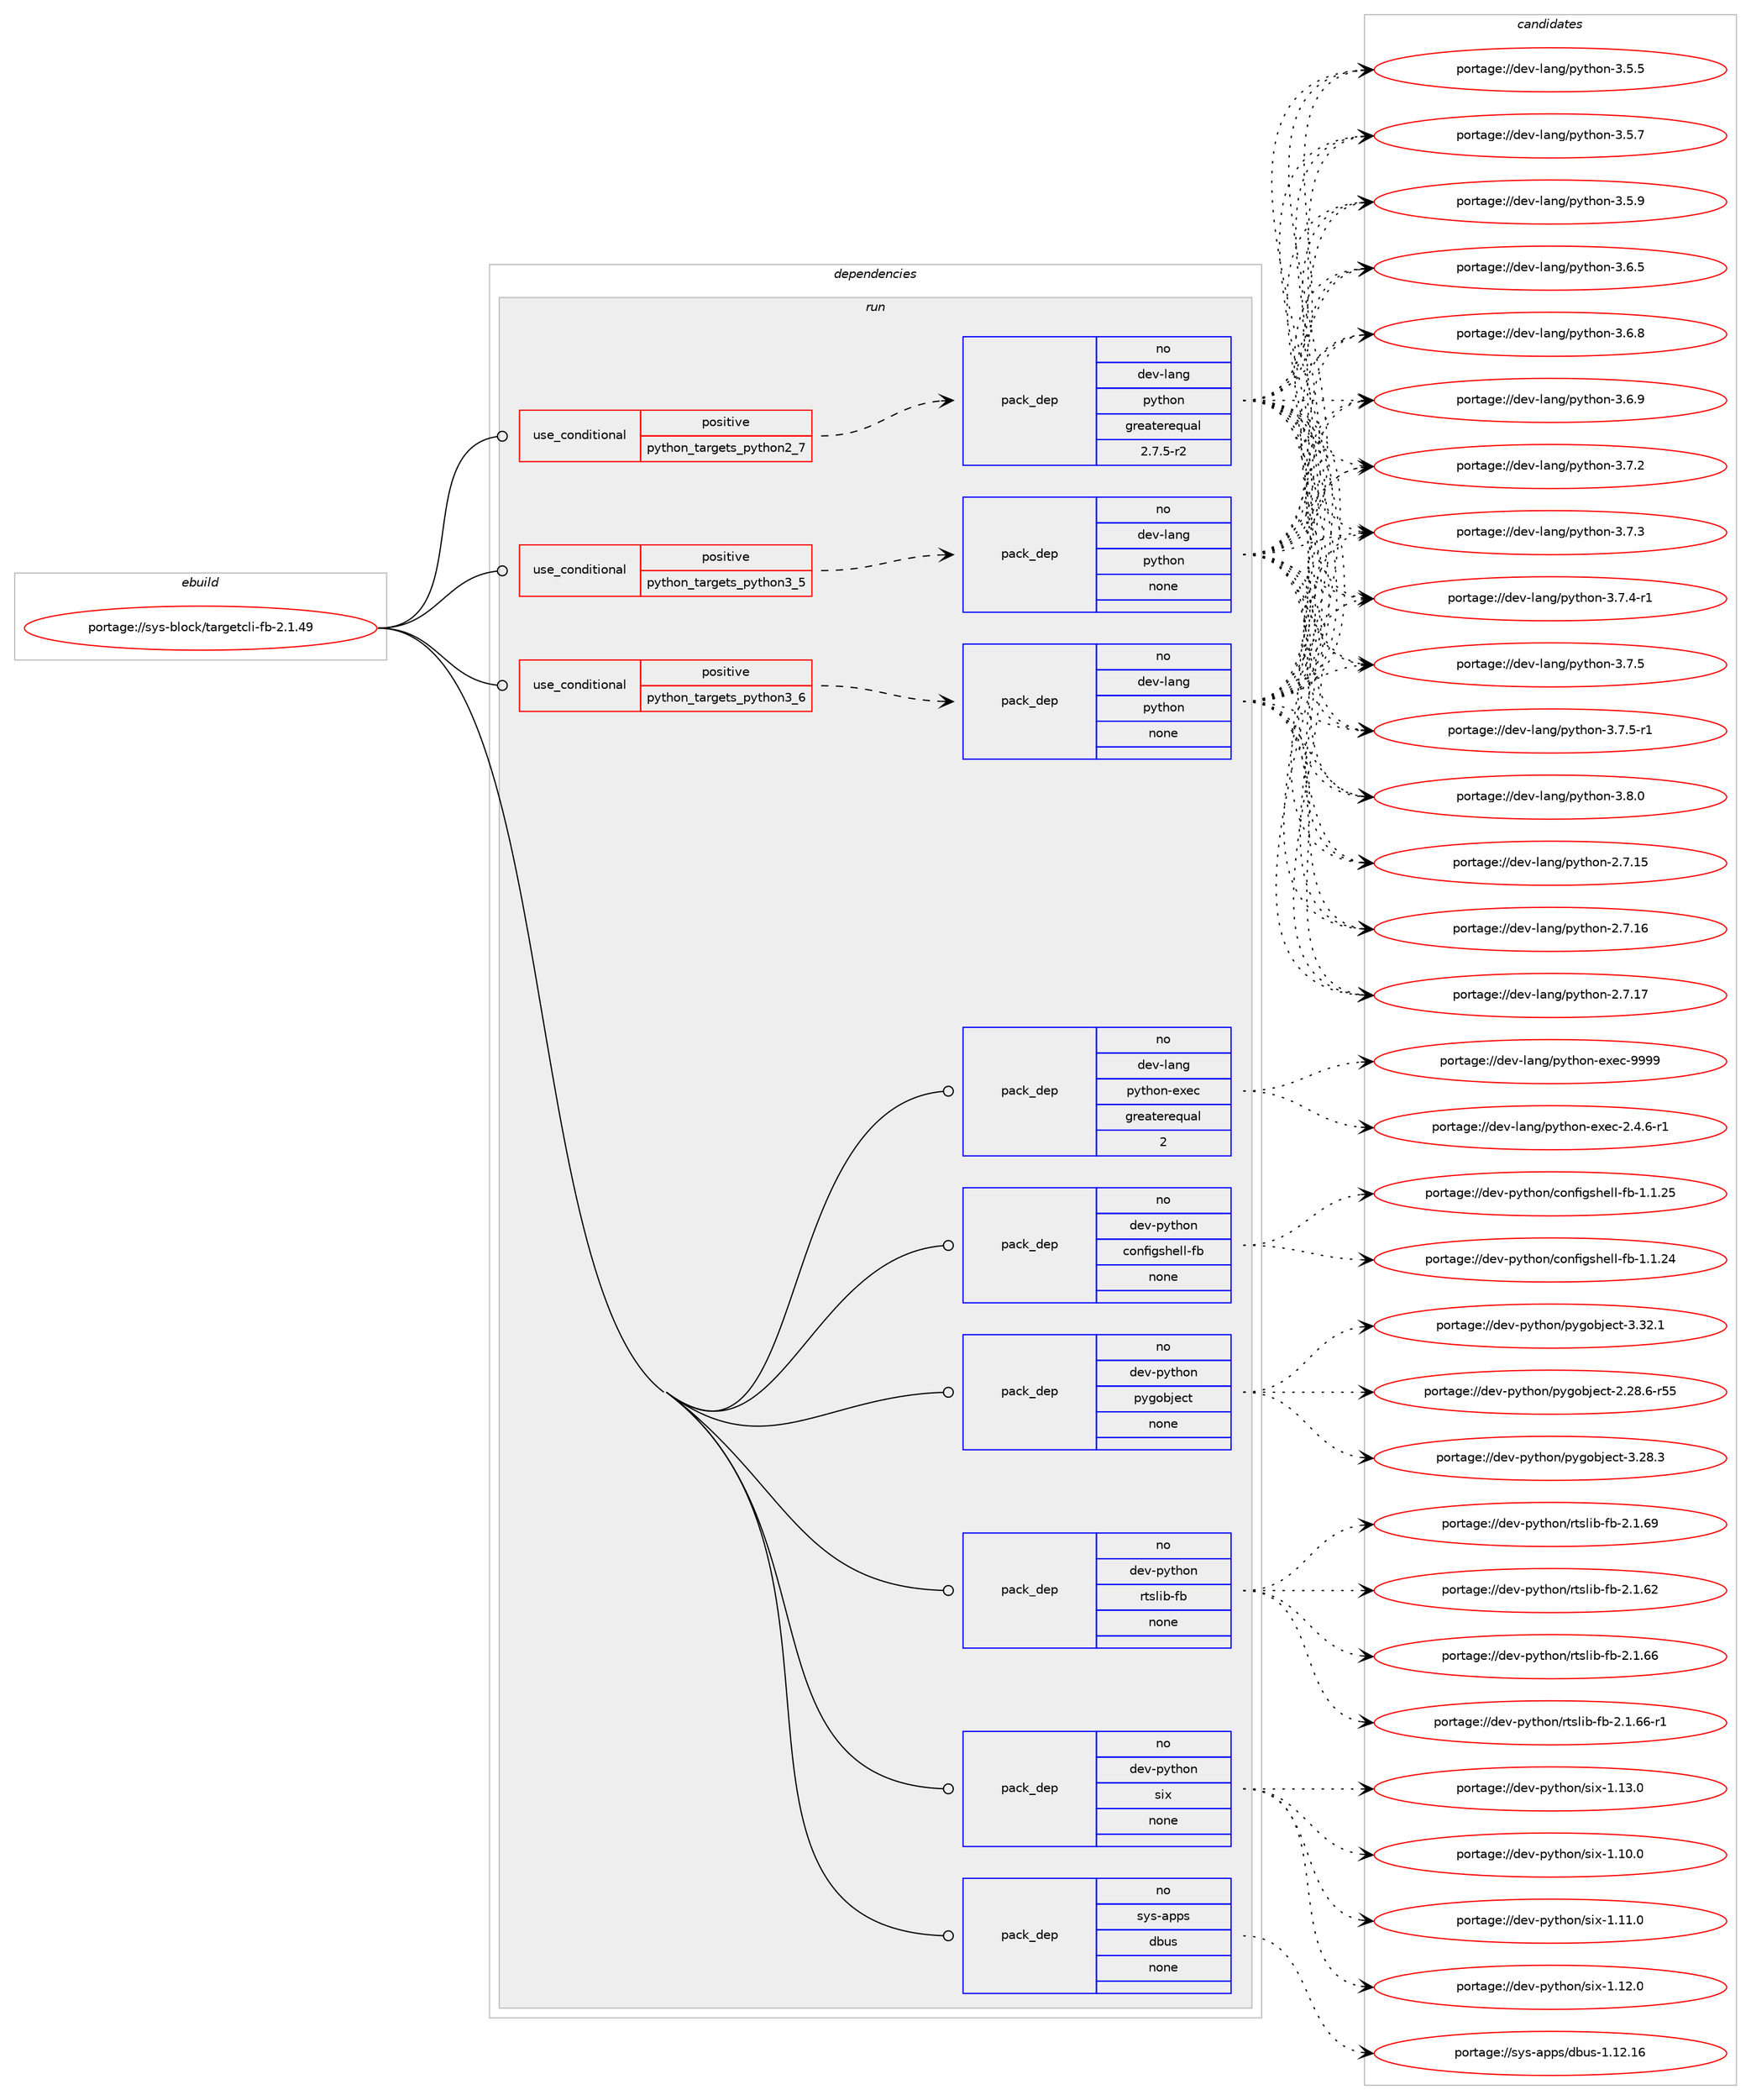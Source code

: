 digraph prolog {

# *************
# Graph options
# *************

newrank=true;
concentrate=true;
compound=true;
graph [rankdir=LR,fontname=Helvetica,fontsize=10,ranksep=1.5];#, ranksep=2.5, nodesep=0.2];
edge  [arrowhead=vee];
node  [fontname=Helvetica,fontsize=10];

# **********
# The ebuild
# **********

subgraph cluster_leftcol {
color=gray;
rank=same;
label=<<i>ebuild</i>>;
id [label="portage://sys-block/targetcli-fb-2.1.49", color=red, width=4, href="../sys-block/targetcli-fb-2.1.49.svg"];
}

# ****************
# The dependencies
# ****************

subgraph cluster_midcol {
color=gray;
label=<<i>dependencies</i>>;
subgraph cluster_compile {
fillcolor="#eeeeee";
style=filled;
label=<<i>compile</i>>;
}
subgraph cluster_compileandrun {
fillcolor="#eeeeee";
style=filled;
label=<<i>compile and run</i>>;
}
subgraph cluster_run {
fillcolor="#eeeeee";
style=filled;
label=<<i>run</i>>;
subgraph cond100873 {
dependency414646 [label=<<TABLE BORDER="0" CELLBORDER="1" CELLSPACING="0" CELLPADDING="4"><TR><TD ROWSPAN="3" CELLPADDING="10">use_conditional</TD></TR><TR><TD>positive</TD></TR><TR><TD>python_targets_python2_7</TD></TR></TABLE>>, shape=none, color=red];
subgraph pack306834 {
dependency414647 [label=<<TABLE BORDER="0" CELLBORDER="1" CELLSPACING="0" CELLPADDING="4" WIDTH="220"><TR><TD ROWSPAN="6" CELLPADDING="30">pack_dep</TD></TR><TR><TD WIDTH="110">no</TD></TR><TR><TD>dev-lang</TD></TR><TR><TD>python</TD></TR><TR><TD>greaterequal</TD></TR><TR><TD>2.7.5-r2</TD></TR></TABLE>>, shape=none, color=blue];
}
dependency414646:e -> dependency414647:w [weight=20,style="dashed",arrowhead="vee"];
}
id:e -> dependency414646:w [weight=20,style="solid",arrowhead="odot"];
subgraph cond100874 {
dependency414648 [label=<<TABLE BORDER="0" CELLBORDER="1" CELLSPACING="0" CELLPADDING="4"><TR><TD ROWSPAN="3" CELLPADDING="10">use_conditional</TD></TR><TR><TD>positive</TD></TR><TR><TD>python_targets_python3_5</TD></TR></TABLE>>, shape=none, color=red];
subgraph pack306835 {
dependency414649 [label=<<TABLE BORDER="0" CELLBORDER="1" CELLSPACING="0" CELLPADDING="4" WIDTH="220"><TR><TD ROWSPAN="6" CELLPADDING="30">pack_dep</TD></TR><TR><TD WIDTH="110">no</TD></TR><TR><TD>dev-lang</TD></TR><TR><TD>python</TD></TR><TR><TD>none</TD></TR><TR><TD></TD></TR></TABLE>>, shape=none, color=blue];
}
dependency414648:e -> dependency414649:w [weight=20,style="dashed",arrowhead="vee"];
}
id:e -> dependency414648:w [weight=20,style="solid",arrowhead="odot"];
subgraph cond100875 {
dependency414650 [label=<<TABLE BORDER="0" CELLBORDER="1" CELLSPACING="0" CELLPADDING="4"><TR><TD ROWSPAN="3" CELLPADDING="10">use_conditional</TD></TR><TR><TD>positive</TD></TR><TR><TD>python_targets_python3_6</TD></TR></TABLE>>, shape=none, color=red];
subgraph pack306836 {
dependency414651 [label=<<TABLE BORDER="0" CELLBORDER="1" CELLSPACING="0" CELLPADDING="4" WIDTH="220"><TR><TD ROWSPAN="6" CELLPADDING="30">pack_dep</TD></TR><TR><TD WIDTH="110">no</TD></TR><TR><TD>dev-lang</TD></TR><TR><TD>python</TD></TR><TR><TD>none</TD></TR><TR><TD></TD></TR></TABLE>>, shape=none, color=blue];
}
dependency414650:e -> dependency414651:w [weight=20,style="dashed",arrowhead="vee"];
}
id:e -> dependency414650:w [weight=20,style="solid",arrowhead="odot"];
subgraph pack306837 {
dependency414652 [label=<<TABLE BORDER="0" CELLBORDER="1" CELLSPACING="0" CELLPADDING="4" WIDTH="220"><TR><TD ROWSPAN="6" CELLPADDING="30">pack_dep</TD></TR><TR><TD WIDTH="110">no</TD></TR><TR><TD>dev-lang</TD></TR><TR><TD>python-exec</TD></TR><TR><TD>greaterequal</TD></TR><TR><TD>2</TD></TR></TABLE>>, shape=none, color=blue];
}
id:e -> dependency414652:w [weight=20,style="solid",arrowhead="odot"];
subgraph pack306838 {
dependency414653 [label=<<TABLE BORDER="0" CELLBORDER="1" CELLSPACING="0" CELLPADDING="4" WIDTH="220"><TR><TD ROWSPAN="6" CELLPADDING="30">pack_dep</TD></TR><TR><TD WIDTH="110">no</TD></TR><TR><TD>dev-python</TD></TR><TR><TD>configshell-fb</TD></TR><TR><TD>none</TD></TR><TR><TD></TD></TR></TABLE>>, shape=none, color=blue];
}
id:e -> dependency414653:w [weight=20,style="solid",arrowhead="odot"];
subgraph pack306839 {
dependency414654 [label=<<TABLE BORDER="0" CELLBORDER="1" CELLSPACING="0" CELLPADDING="4" WIDTH="220"><TR><TD ROWSPAN="6" CELLPADDING="30">pack_dep</TD></TR><TR><TD WIDTH="110">no</TD></TR><TR><TD>dev-python</TD></TR><TR><TD>pygobject</TD></TR><TR><TD>none</TD></TR><TR><TD></TD></TR></TABLE>>, shape=none, color=blue];
}
id:e -> dependency414654:w [weight=20,style="solid",arrowhead="odot"];
subgraph pack306840 {
dependency414655 [label=<<TABLE BORDER="0" CELLBORDER="1" CELLSPACING="0" CELLPADDING="4" WIDTH="220"><TR><TD ROWSPAN="6" CELLPADDING="30">pack_dep</TD></TR><TR><TD WIDTH="110">no</TD></TR><TR><TD>dev-python</TD></TR><TR><TD>rtslib-fb</TD></TR><TR><TD>none</TD></TR><TR><TD></TD></TR></TABLE>>, shape=none, color=blue];
}
id:e -> dependency414655:w [weight=20,style="solid",arrowhead="odot"];
subgraph pack306841 {
dependency414656 [label=<<TABLE BORDER="0" CELLBORDER="1" CELLSPACING="0" CELLPADDING="4" WIDTH="220"><TR><TD ROWSPAN="6" CELLPADDING="30">pack_dep</TD></TR><TR><TD WIDTH="110">no</TD></TR><TR><TD>dev-python</TD></TR><TR><TD>six</TD></TR><TR><TD>none</TD></TR><TR><TD></TD></TR></TABLE>>, shape=none, color=blue];
}
id:e -> dependency414656:w [weight=20,style="solid",arrowhead="odot"];
subgraph pack306842 {
dependency414657 [label=<<TABLE BORDER="0" CELLBORDER="1" CELLSPACING="0" CELLPADDING="4" WIDTH="220"><TR><TD ROWSPAN="6" CELLPADDING="30">pack_dep</TD></TR><TR><TD WIDTH="110">no</TD></TR><TR><TD>sys-apps</TD></TR><TR><TD>dbus</TD></TR><TR><TD>none</TD></TR><TR><TD></TD></TR></TABLE>>, shape=none, color=blue];
}
id:e -> dependency414657:w [weight=20,style="solid",arrowhead="odot"];
}
}

# **************
# The candidates
# **************

subgraph cluster_choices {
rank=same;
color=gray;
label=<<i>candidates</i>>;

subgraph choice306834 {
color=black;
nodesep=1;
choiceportage10010111845108971101034711212111610411111045504655464953 [label="portage://dev-lang/python-2.7.15", color=red, width=4,href="../dev-lang/python-2.7.15.svg"];
choiceportage10010111845108971101034711212111610411111045504655464954 [label="portage://dev-lang/python-2.7.16", color=red, width=4,href="../dev-lang/python-2.7.16.svg"];
choiceportage10010111845108971101034711212111610411111045504655464955 [label="portage://dev-lang/python-2.7.17", color=red, width=4,href="../dev-lang/python-2.7.17.svg"];
choiceportage100101118451089711010347112121116104111110455146534653 [label="portage://dev-lang/python-3.5.5", color=red, width=4,href="../dev-lang/python-3.5.5.svg"];
choiceportage100101118451089711010347112121116104111110455146534655 [label="portage://dev-lang/python-3.5.7", color=red, width=4,href="../dev-lang/python-3.5.7.svg"];
choiceportage100101118451089711010347112121116104111110455146534657 [label="portage://dev-lang/python-3.5.9", color=red, width=4,href="../dev-lang/python-3.5.9.svg"];
choiceportage100101118451089711010347112121116104111110455146544653 [label="portage://dev-lang/python-3.6.5", color=red, width=4,href="../dev-lang/python-3.6.5.svg"];
choiceportage100101118451089711010347112121116104111110455146544656 [label="portage://dev-lang/python-3.6.8", color=red, width=4,href="../dev-lang/python-3.6.8.svg"];
choiceportage100101118451089711010347112121116104111110455146544657 [label="portage://dev-lang/python-3.6.9", color=red, width=4,href="../dev-lang/python-3.6.9.svg"];
choiceportage100101118451089711010347112121116104111110455146554650 [label="portage://dev-lang/python-3.7.2", color=red, width=4,href="../dev-lang/python-3.7.2.svg"];
choiceportage100101118451089711010347112121116104111110455146554651 [label="portage://dev-lang/python-3.7.3", color=red, width=4,href="../dev-lang/python-3.7.3.svg"];
choiceportage1001011184510897110103471121211161041111104551465546524511449 [label="portage://dev-lang/python-3.7.4-r1", color=red, width=4,href="../dev-lang/python-3.7.4-r1.svg"];
choiceportage100101118451089711010347112121116104111110455146554653 [label="portage://dev-lang/python-3.7.5", color=red, width=4,href="../dev-lang/python-3.7.5.svg"];
choiceportage1001011184510897110103471121211161041111104551465546534511449 [label="portage://dev-lang/python-3.7.5-r1", color=red, width=4,href="../dev-lang/python-3.7.5-r1.svg"];
choiceportage100101118451089711010347112121116104111110455146564648 [label="portage://dev-lang/python-3.8.0", color=red, width=4,href="../dev-lang/python-3.8.0.svg"];
dependency414647:e -> choiceportage10010111845108971101034711212111610411111045504655464953:w [style=dotted,weight="100"];
dependency414647:e -> choiceportage10010111845108971101034711212111610411111045504655464954:w [style=dotted,weight="100"];
dependency414647:e -> choiceportage10010111845108971101034711212111610411111045504655464955:w [style=dotted,weight="100"];
dependency414647:e -> choiceportage100101118451089711010347112121116104111110455146534653:w [style=dotted,weight="100"];
dependency414647:e -> choiceportage100101118451089711010347112121116104111110455146534655:w [style=dotted,weight="100"];
dependency414647:e -> choiceportage100101118451089711010347112121116104111110455146534657:w [style=dotted,weight="100"];
dependency414647:e -> choiceportage100101118451089711010347112121116104111110455146544653:w [style=dotted,weight="100"];
dependency414647:e -> choiceportage100101118451089711010347112121116104111110455146544656:w [style=dotted,weight="100"];
dependency414647:e -> choiceportage100101118451089711010347112121116104111110455146544657:w [style=dotted,weight="100"];
dependency414647:e -> choiceportage100101118451089711010347112121116104111110455146554650:w [style=dotted,weight="100"];
dependency414647:e -> choiceportage100101118451089711010347112121116104111110455146554651:w [style=dotted,weight="100"];
dependency414647:e -> choiceportage1001011184510897110103471121211161041111104551465546524511449:w [style=dotted,weight="100"];
dependency414647:e -> choiceportage100101118451089711010347112121116104111110455146554653:w [style=dotted,weight="100"];
dependency414647:e -> choiceportage1001011184510897110103471121211161041111104551465546534511449:w [style=dotted,weight="100"];
dependency414647:e -> choiceportage100101118451089711010347112121116104111110455146564648:w [style=dotted,weight="100"];
}
subgraph choice306835 {
color=black;
nodesep=1;
choiceportage10010111845108971101034711212111610411111045504655464953 [label="portage://dev-lang/python-2.7.15", color=red, width=4,href="../dev-lang/python-2.7.15.svg"];
choiceportage10010111845108971101034711212111610411111045504655464954 [label="portage://dev-lang/python-2.7.16", color=red, width=4,href="../dev-lang/python-2.7.16.svg"];
choiceportage10010111845108971101034711212111610411111045504655464955 [label="portage://dev-lang/python-2.7.17", color=red, width=4,href="../dev-lang/python-2.7.17.svg"];
choiceportage100101118451089711010347112121116104111110455146534653 [label="portage://dev-lang/python-3.5.5", color=red, width=4,href="../dev-lang/python-3.5.5.svg"];
choiceportage100101118451089711010347112121116104111110455146534655 [label="portage://dev-lang/python-3.5.7", color=red, width=4,href="../dev-lang/python-3.5.7.svg"];
choiceportage100101118451089711010347112121116104111110455146534657 [label="portage://dev-lang/python-3.5.9", color=red, width=4,href="../dev-lang/python-3.5.9.svg"];
choiceportage100101118451089711010347112121116104111110455146544653 [label="portage://dev-lang/python-3.6.5", color=red, width=4,href="../dev-lang/python-3.6.5.svg"];
choiceportage100101118451089711010347112121116104111110455146544656 [label="portage://dev-lang/python-3.6.8", color=red, width=4,href="../dev-lang/python-3.6.8.svg"];
choiceportage100101118451089711010347112121116104111110455146544657 [label="portage://dev-lang/python-3.6.9", color=red, width=4,href="../dev-lang/python-3.6.9.svg"];
choiceportage100101118451089711010347112121116104111110455146554650 [label="portage://dev-lang/python-3.7.2", color=red, width=4,href="../dev-lang/python-3.7.2.svg"];
choiceportage100101118451089711010347112121116104111110455146554651 [label="portage://dev-lang/python-3.7.3", color=red, width=4,href="../dev-lang/python-3.7.3.svg"];
choiceportage1001011184510897110103471121211161041111104551465546524511449 [label="portage://dev-lang/python-3.7.4-r1", color=red, width=4,href="../dev-lang/python-3.7.4-r1.svg"];
choiceportage100101118451089711010347112121116104111110455146554653 [label="portage://dev-lang/python-3.7.5", color=red, width=4,href="../dev-lang/python-3.7.5.svg"];
choiceportage1001011184510897110103471121211161041111104551465546534511449 [label="portage://dev-lang/python-3.7.5-r1", color=red, width=4,href="../dev-lang/python-3.7.5-r1.svg"];
choiceportage100101118451089711010347112121116104111110455146564648 [label="portage://dev-lang/python-3.8.0", color=red, width=4,href="../dev-lang/python-3.8.0.svg"];
dependency414649:e -> choiceportage10010111845108971101034711212111610411111045504655464953:w [style=dotted,weight="100"];
dependency414649:e -> choiceportage10010111845108971101034711212111610411111045504655464954:w [style=dotted,weight="100"];
dependency414649:e -> choiceportage10010111845108971101034711212111610411111045504655464955:w [style=dotted,weight="100"];
dependency414649:e -> choiceportage100101118451089711010347112121116104111110455146534653:w [style=dotted,weight="100"];
dependency414649:e -> choiceportage100101118451089711010347112121116104111110455146534655:w [style=dotted,weight="100"];
dependency414649:e -> choiceportage100101118451089711010347112121116104111110455146534657:w [style=dotted,weight="100"];
dependency414649:e -> choiceportage100101118451089711010347112121116104111110455146544653:w [style=dotted,weight="100"];
dependency414649:e -> choiceportage100101118451089711010347112121116104111110455146544656:w [style=dotted,weight="100"];
dependency414649:e -> choiceportage100101118451089711010347112121116104111110455146544657:w [style=dotted,weight="100"];
dependency414649:e -> choiceportage100101118451089711010347112121116104111110455146554650:w [style=dotted,weight="100"];
dependency414649:e -> choiceportage100101118451089711010347112121116104111110455146554651:w [style=dotted,weight="100"];
dependency414649:e -> choiceportage1001011184510897110103471121211161041111104551465546524511449:w [style=dotted,weight="100"];
dependency414649:e -> choiceportage100101118451089711010347112121116104111110455146554653:w [style=dotted,weight="100"];
dependency414649:e -> choiceportage1001011184510897110103471121211161041111104551465546534511449:w [style=dotted,weight="100"];
dependency414649:e -> choiceportage100101118451089711010347112121116104111110455146564648:w [style=dotted,weight="100"];
}
subgraph choice306836 {
color=black;
nodesep=1;
choiceportage10010111845108971101034711212111610411111045504655464953 [label="portage://dev-lang/python-2.7.15", color=red, width=4,href="../dev-lang/python-2.7.15.svg"];
choiceportage10010111845108971101034711212111610411111045504655464954 [label="portage://dev-lang/python-2.7.16", color=red, width=4,href="../dev-lang/python-2.7.16.svg"];
choiceportage10010111845108971101034711212111610411111045504655464955 [label="portage://dev-lang/python-2.7.17", color=red, width=4,href="../dev-lang/python-2.7.17.svg"];
choiceportage100101118451089711010347112121116104111110455146534653 [label="portage://dev-lang/python-3.5.5", color=red, width=4,href="../dev-lang/python-3.5.5.svg"];
choiceportage100101118451089711010347112121116104111110455146534655 [label="portage://dev-lang/python-3.5.7", color=red, width=4,href="../dev-lang/python-3.5.7.svg"];
choiceportage100101118451089711010347112121116104111110455146534657 [label="portage://dev-lang/python-3.5.9", color=red, width=4,href="../dev-lang/python-3.5.9.svg"];
choiceportage100101118451089711010347112121116104111110455146544653 [label="portage://dev-lang/python-3.6.5", color=red, width=4,href="../dev-lang/python-3.6.5.svg"];
choiceportage100101118451089711010347112121116104111110455146544656 [label="portage://dev-lang/python-3.6.8", color=red, width=4,href="../dev-lang/python-3.6.8.svg"];
choiceportage100101118451089711010347112121116104111110455146544657 [label="portage://dev-lang/python-3.6.9", color=red, width=4,href="../dev-lang/python-3.6.9.svg"];
choiceportage100101118451089711010347112121116104111110455146554650 [label="portage://dev-lang/python-3.7.2", color=red, width=4,href="../dev-lang/python-3.7.2.svg"];
choiceportage100101118451089711010347112121116104111110455146554651 [label="portage://dev-lang/python-3.7.3", color=red, width=4,href="../dev-lang/python-3.7.3.svg"];
choiceportage1001011184510897110103471121211161041111104551465546524511449 [label="portage://dev-lang/python-3.7.4-r1", color=red, width=4,href="../dev-lang/python-3.7.4-r1.svg"];
choiceportage100101118451089711010347112121116104111110455146554653 [label="portage://dev-lang/python-3.7.5", color=red, width=4,href="../dev-lang/python-3.7.5.svg"];
choiceportage1001011184510897110103471121211161041111104551465546534511449 [label="portage://dev-lang/python-3.7.5-r1", color=red, width=4,href="../dev-lang/python-3.7.5-r1.svg"];
choiceportage100101118451089711010347112121116104111110455146564648 [label="portage://dev-lang/python-3.8.0", color=red, width=4,href="../dev-lang/python-3.8.0.svg"];
dependency414651:e -> choiceportage10010111845108971101034711212111610411111045504655464953:w [style=dotted,weight="100"];
dependency414651:e -> choiceportage10010111845108971101034711212111610411111045504655464954:w [style=dotted,weight="100"];
dependency414651:e -> choiceportage10010111845108971101034711212111610411111045504655464955:w [style=dotted,weight="100"];
dependency414651:e -> choiceportage100101118451089711010347112121116104111110455146534653:w [style=dotted,weight="100"];
dependency414651:e -> choiceportage100101118451089711010347112121116104111110455146534655:w [style=dotted,weight="100"];
dependency414651:e -> choiceportage100101118451089711010347112121116104111110455146534657:w [style=dotted,weight="100"];
dependency414651:e -> choiceportage100101118451089711010347112121116104111110455146544653:w [style=dotted,weight="100"];
dependency414651:e -> choiceportage100101118451089711010347112121116104111110455146544656:w [style=dotted,weight="100"];
dependency414651:e -> choiceportage100101118451089711010347112121116104111110455146544657:w [style=dotted,weight="100"];
dependency414651:e -> choiceportage100101118451089711010347112121116104111110455146554650:w [style=dotted,weight="100"];
dependency414651:e -> choiceportage100101118451089711010347112121116104111110455146554651:w [style=dotted,weight="100"];
dependency414651:e -> choiceportage1001011184510897110103471121211161041111104551465546524511449:w [style=dotted,weight="100"];
dependency414651:e -> choiceportage100101118451089711010347112121116104111110455146554653:w [style=dotted,weight="100"];
dependency414651:e -> choiceportage1001011184510897110103471121211161041111104551465546534511449:w [style=dotted,weight="100"];
dependency414651:e -> choiceportage100101118451089711010347112121116104111110455146564648:w [style=dotted,weight="100"];
}
subgraph choice306837 {
color=black;
nodesep=1;
choiceportage10010111845108971101034711212111610411111045101120101994550465246544511449 [label="portage://dev-lang/python-exec-2.4.6-r1", color=red, width=4,href="../dev-lang/python-exec-2.4.6-r1.svg"];
choiceportage10010111845108971101034711212111610411111045101120101994557575757 [label="portage://dev-lang/python-exec-9999", color=red, width=4,href="../dev-lang/python-exec-9999.svg"];
dependency414652:e -> choiceportage10010111845108971101034711212111610411111045101120101994550465246544511449:w [style=dotted,weight="100"];
dependency414652:e -> choiceportage10010111845108971101034711212111610411111045101120101994557575757:w [style=dotted,weight="100"];
}
subgraph choice306838 {
color=black;
nodesep=1;
choiceportage100101118451121211161041111104799111110102105103115104101108108451029845494649465052 [label="portage://dev-python/configshell-fb-1.1.24", color=red, width=4,href="../dev-python/configshell-fb-1.1.24.svg"];
choiceportage100101118451121211161041111104799111110102105103115104101108108451029845494649465053 [label="portage://dev-python/configshell-fb-1.1.25", color=red, width=4,href="../dev-python/configshell-fb-1.1.25.svg"];
dependency414653:e -> choiceportage100101118451121211161041111104799111110102105103115104101108108451029845494649465052:w [style=dotted,weight="100"];
dependency414653:e -> choiceportage100101118451121211161041111104799111110102105103115104101108108451029845494649465053:w [style=dotted,weight="100"];
}
subgraph choice306839 {
color=black;
nodesep=1;
choiceportage1001011184511212111610411111047112121103111981061019911645504650564654451145353 [label="portage://dev-python/pygobject-2.28.6-r55", color=red, width=4,href="../dev-python/pygobject-2.28.6-r55.svg"];
choiceportage1001011184511212111610411111047112121103111981061019911645514650564651 [label="portage://dev-python/pygobject-3.28.3", color=red, width=4,href="../dev-python/pygobject-3.28.3.svg"];
choiceportage1001011184511212111610411111047112121103111981061019911645514651504649 [label="portage://dev-python/pygobject-3.32.1", color=red, width=4,href="../dev-python/pygobject-3.32.1.svg"];
dependency414654:e -> choiceportage1001011184511212111610411111047112121103111981061019911645504650564654451145353:w [style=dotted,weight="100"];
dependency414654:e -> choiceportage1001011184511212111610411111047112121103111981061019911645514650564651:w [style=dotted,weight="100"];
dependency414654:e -> choiceportage1001011184511212111610411111047112121103111981061019911645514651504649:w [style=dotted,weight="100"];
}
subgraph choice306840 {
color=black;
nodesep=1;
choiceportage100101118451121211161041111104711411611510810598451029845504649465450 [label="portage://dev-python/rtslib-fb-2.1.62", color=red, width=4,href="../dev-python/rtslib-fb-2.1.62.svg"];
choiceportage100101118451121211161041111104711411611510810598451029845504649465454 [label="portage://dev-python/rtslib-fb-2.1.66", color=red, width=4,href="../dev-python/rtslib-fb-2.1.66.svg"];
choiceportage1001011184511212111610411111047114116115108105984510298455046494654544511449 [label="portage://dev-python/rtslib-fb-2.1.66-r1", color=red, width=4,href="../dev-python/rtslib-fb-2.1.66-r1.svg"];
choiceportage100101118451121211161041111104711411611510810598451029845504649465457 [label="portage://dev-python/rtslib-fb-2.1.69", color=red, width=4,href="../dev-python/rtslib-fb-2.1.69.svg"];
dependency414655:e -> choiceportage100101118451121211161041111104711411611510810598451029845504649465450:w [style=dotted,weight="100"];
dependency414655:e -> choiceportage100101118451121211161041111104711411611510810598451029845504649465454:w [style=dotted,weight="100"];
dependency414655:e -> choiceportage1001011184511212111610411111047114116115108105984510298455046494654544511449:w [style=dotted,weight="100"];
dependency414655:e -> choiceportage100101118451121211161041111104711411611510810598451029845504649465457:w [style=dotted,weight="100"];
}
subgraph choice306841 {
color=black;
nodesep=1;
choiceportage100101118451121211161041111104711510512045494649484648 [label="portage://dev-python/six-1.10.0", color=red, width=4,href="../dev-python/six-1.10.0.svg"];
choiceportage100101118451121211161041111104711510512045494649494648 [label="portage://dev-python/six-1.11.0", color=red, width=4,href="../dev-python/six-1.11.0.svg"];
choiceportage100101118451121211161041111104711510512045494649504648 [label="portage://dev-python/six-1.12.0", color=red, width=4,href="../dev-python/six-1.12.0.svg"];
choiceportage100101118451121211161041111104711510512045494649514648 [label="portage://dev-python/six-1.13.0", color=red, width=4,href="../dev-python/six-1.13.0.svg"];
dependency414656:e -> choiceportage100101118451121211161041111104711510512045494649484648:w [style=dotted,weight="100"];
dependency414656:e -> choiceportage100101118451121211161041111104711510512045494649494648:w [style=dotted,weight="100"];
dependency414656:e -> choiceportage100101118451121211161041111104711510512045494649504648:w [style=dotted,weight="100"];
dependency414656:e -> choiceportage100101118451121211161041111104711510512045494649514648:w [style=dotted,weight="100"];
}
subgraph choice306842 {
color=black;
nodesep=1;
choiceportage115121115459711211211547100981171154549464950464954 [label="portage://sys-apps/dbus-1.12.16", color=red, width=4,href="../sys-apps/dbus-1.12.16.svg"];
dependency414657:e -> choiceportage115121115459711211211547100981171154549464950464954:w [style=dotted,weight="100"];
}
}

}
